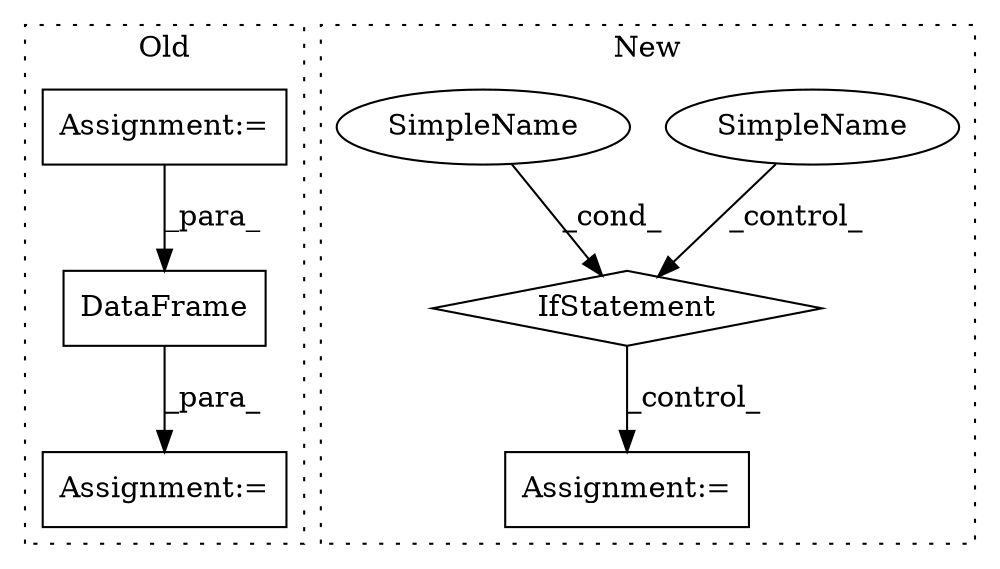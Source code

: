 digraph G {
subgraph cluster0 {
1 [label="DataFrame" a="32" s="1700,1729" l="10,1" shape="box"];
3 [label="Assignment:=" a="7" s="1975" l="2" shape="box"];
4 [label="Assignment:=" a="7" s="1667" l="3" shape="box"];
label = "Old";
style="dotted";
}
subgraph cluster1 {
2 [label="IfStatement" a="25" s="3451,3473" l="4,2" shape="diamond"];
5 [label="Assignment:=" a="7" s="3487" l="1" shape="box"];
6 [label="SimpleName" a="42" s="" l="" shape="ellipse"];
7 [label="SimpleName" a="42" s="" l="" shape="ellipse"];
label = "New";
style="dotted";
}
1 -> 3 [label="_para_"];
2 -> 5 [label="_control_"];
4 -> 1 [label="_para_"];
6 -> 2 [label="_control_"];
7 -> 2 [label="_cond_"];
}